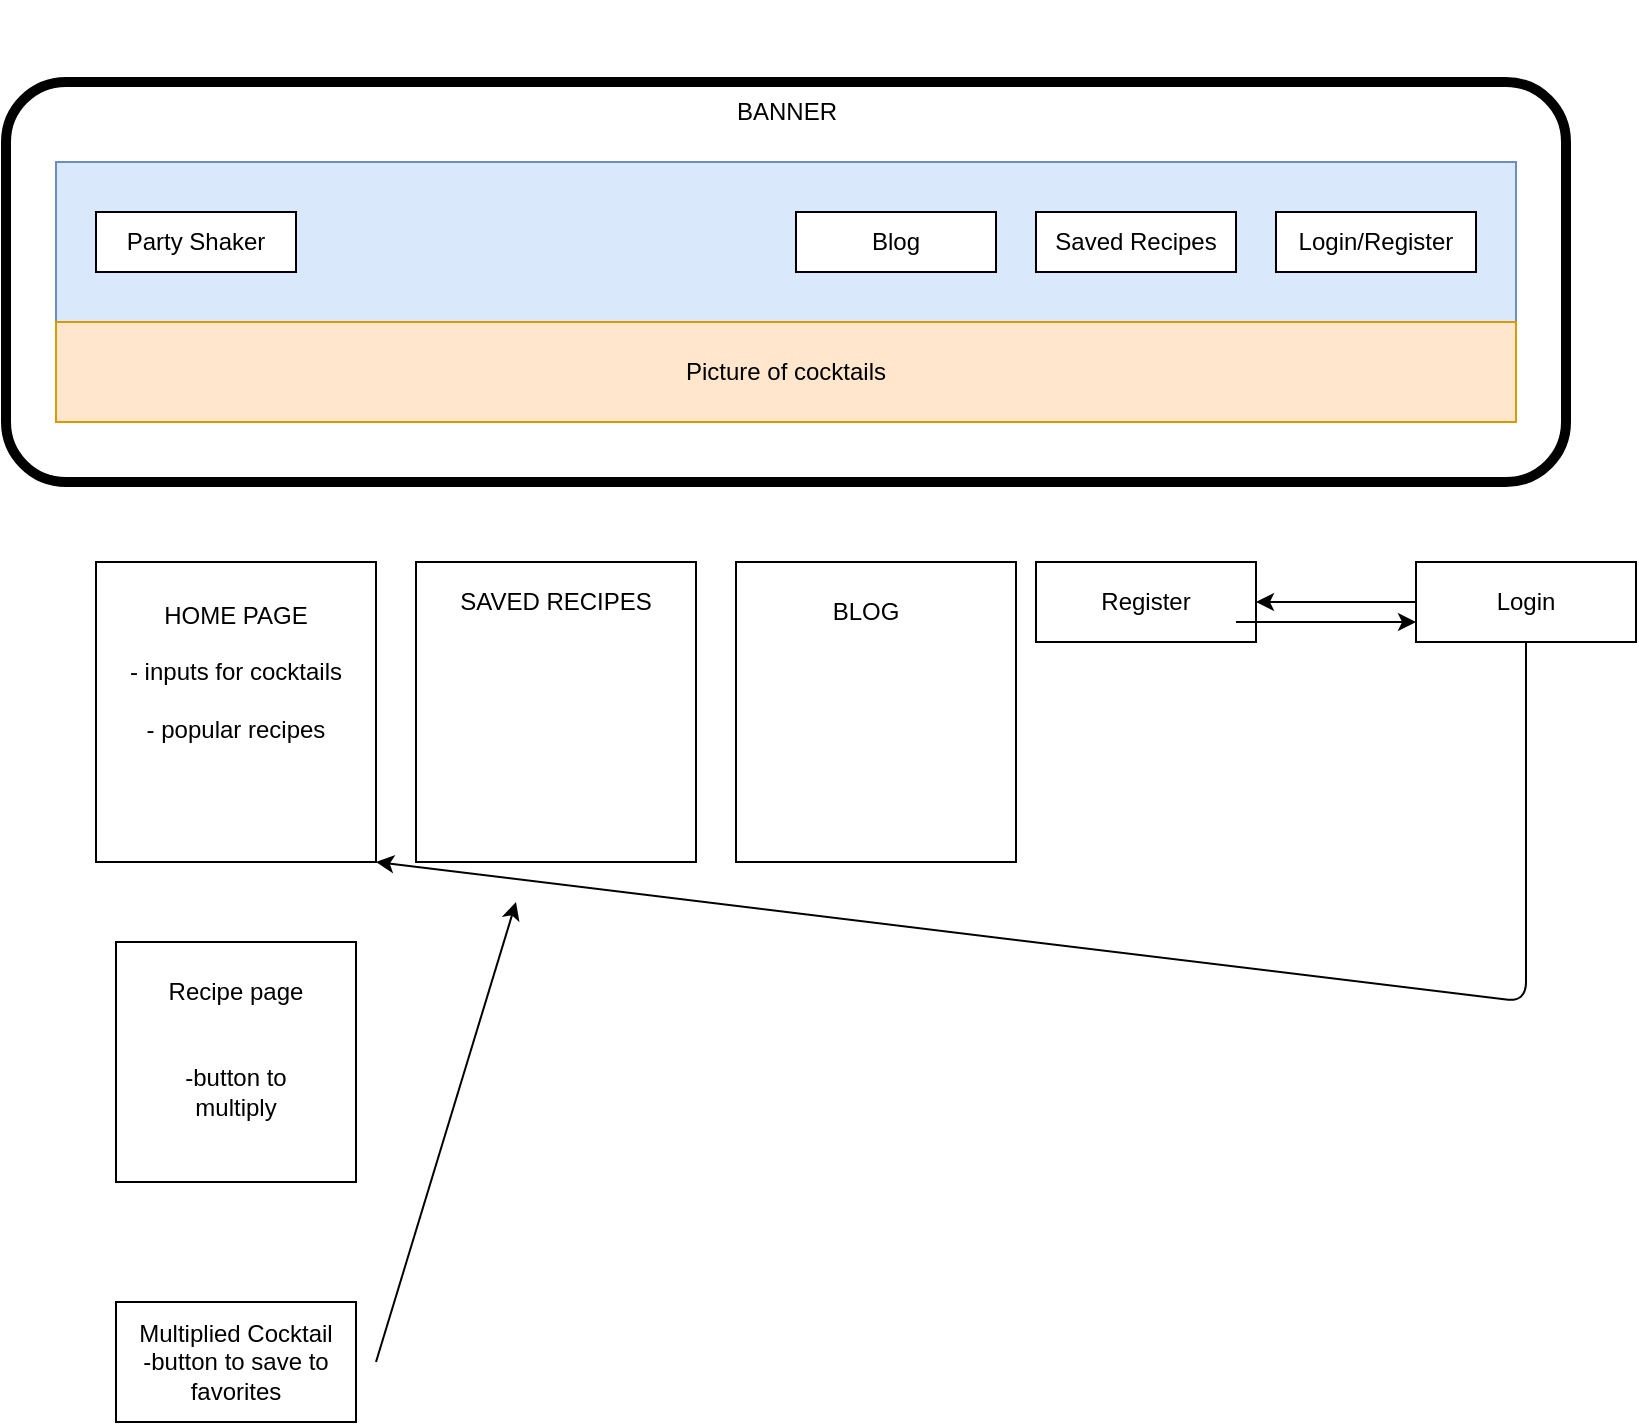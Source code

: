 <mxfile>
    <diagram id="slgZJussxsqLIpKF9aB0" name="Page-1">
        <mxGraphModel dx="1098" dy="2288" grid="1" gridSize="10" guides="1" tooltips="1" connect="1" arrows="1" fold="1" page="1" pageScale="1" pageWidth="850" pageHeight="1100" math="0" shadow="0">
            <root>
                <mxCell id="0"/>
                <mxCell id="1" parent="0"/>
                <mxCell id="19" value="&lt;p style=&quot;line-height: 120%;&quot;&gt;&lt;br&gt;&lt;/p&gt;" style="rounded=1;whiteSpace=wrap;html=1;labelPosition=center;verticalLabelPosition=top;align=center;verticalAlign=bottom;shadow=0;glass=0;strokeWidth=5;" vertex="1" parent="1">
                    <mxGeometry x="25" y="20" width="780" height="200" as="geometry"/>
                </mxCell>
                <mxCell id="2" value="" style="rounded=0;whiteSpace=wrap;html=1;fillColor=#dae8fc;strokeColor=#6c8ebf;" parent="1" vertex="1">
                    <mxGeometry x="50" y="60" width="730" height="80" as="geometry"/>
                </mxCell>
                <mxCell id="3" value="" style="rounded=0;whiteSpace=wrap;html=1;" parent="1" vertex="1">
                    <mxGeometry x="70" y="260" width="140" height="150" as="geometry"/>
                </mxCell>
                <mxCell id="8" value="" style="edgeStyle=none;html=1;entryX=1;entryY=1;entryDx=0;entryDy=0;" edge="1" parent="1" source="4" target="3">
                    <mxGeometry relative="1" as="geometry">
                        <mxPoint x="220" y="410" as="targetPoint"/>
                        <Array as="points">
                            <mxPoint x="785" y="480"/>
                        </Array>
                    </mxGeometry>
                </mxCell>
                <mxCell id="12" value="" style="edgeStyle=none;html=1;" edge="1" parent="1" source="4" target="11">
                    <mxGeometry relative="1" as="geometry"/>
                </mxCell>
                <mxCell id="4" value="Login&lt;br&gt;" style="rounded=0;whiteSpace=wrap;html=1;" vertex="1" parent="1">
                    <mxGeometry x="730" y="260" width="110" height="40" as="geometry"/>
                </mxCell>
                <mxCell id="5" value="Party Shaker" style="rounded=0;whiteSpace=wrap;html=1;" vertex="1" parent="1">
                    <mxGeometry x="70" y="85" width="100" height="30" as="geometry"/>
                </mxCell>
                <mxCell id="6" value="Login/Register" style="rounded=0;whiteSpace=wrap;html=1;" vertex="1" parent="1">
                    <mxGeometry x="660" y="85" width="100" height="30" as="geometry"/>
                </mxCell>
                <mxCell id="11" value="Register" style="rounded=0;whiteSpace=wrap;html=1;" vertex="1" parent="1">
                    <mxGeometry x="540" y="260" width="110" height="40" as="geometry"/>
                </mxCell>
                <mxCell id="13" value="" style="edgeStyle=none;html=1;" edge="1" parent="1">
                    <mxGeometry relative="1" as="geometry">
                        <mxPoint x="640" y="290" as="sourcePoint"/>
                        <mxPoint x="730" y="290" as="targetPoint"/>
                    </mxGeometry>
                </mxCell>
                <mxCell id="14" value="Saved Recipes" style="rounded=0;whiteSpace=wrap;html=1;" vertex="1" parent="1">
                    <mxGeometry x="540" y="85" width="100" height="30" as="geometry"/>
                </mxCell>
                <mxCell id="15" value="Blog" style="rounded=0;whiteSpace=wrap;html=1;" vertex="1" parent="1">
                    <mxGeometry x="420" y="85" width="100" height="30" as="geometry"/>
                </mxCell>
                <mxCell id="17" value="Picture of cocktails" style="rounded=0;whiteSpace=wrap;html=1;fillColor=#ffe6cc;strokeColor=#d79b00;" vertex="1" parent="1">
                    <mxGeometry x="50" y="140" width="730" height="50" as="geometry"/>
                </mxCell>
                <mxCell id="21" value="BANNER" style="text;html=1;align=center;verticalAlign=middle;resizable=0;points=[];autosize=1;strokeColor=none;fillColor=none;" vertex="1" parent="1">
                    <mxGeometry x="380" y="20" width="70" height="30" as="geometry"/>
                </mxCell>
                <mxCell id="22" value="HOME PAGE&lt;br&gt;&lt;br&gt;- inputs for cocktails&lt;br&gt;&lt;br&gt;- popular recipes" style="text;html=1;strokeColor=none;fillColor=none;align=center;verticalAlign=middle;whiteSpace=wrap;rounded=0;shadow=0;glass=0;strokeWidth=5;" vertex="1" parent="1">
                    <mxGeometry x="80" y="300" width="120" height="30" as="geometry"/>
                </mxCell>
                <mxCell id="23" value="" style="rounded=0;whiteSpace=wrap;html=1;shadow=0;glass=0;strokeWidth=1;" vertex="1" parent="1">
                    <mxGeometry x="80" y="450" width="120" height="120" as="geometry"/>
                </mxCell>
                <mxCell id="24" value="Recipe page" style="text;html=1;strokeColor=none;fillColor=none;align=center;verticalAlign=middle;whiteSpace=wrap;rounded=0;shadow=0;glass=0;strokeWidth=1;" vertex="1" parent="1">
                    <mxGeometry x="80" y="460" width="120" height="30" as="geometry"/>
                </mxCell>
                <mxCell id="25" value="-button to multiply" style="text;html=1;strokeColor=none;fillColor=none;align=center;verticalAlign=middle;whiteSpace=wrap;rounded=0;shadow=0;glass=0;strokeWidth=1;" vertex="1" parent="1">
                    <mxGeometry x="110" y="510" width="60" height="30" as="geometry"/>
                </mxCell>
                <mxCell id="26" value="Multiplied Cocktail&lt;br&gt;-button to save to favorites" style="rounded=0;whiteSpace=wrap;html=1;shadow=0;glass=0;strokeWidth=1;" vertex="1" parent="1">
                    <mxGeometry x="80" y="630" width="120" height="60" as="geometry"/>
                </mxCell>
                <mxCell id="27" value="" style="rounded=0;whiteSpace=wrap;html=1;" vertex="1" parent="1">
                    <mxGeometry x="230" y="260" width="140" height="150" as="geometry"/>
                </mxCell>
                <mxCell id="28" value="SAVED RECIPES" style="text;html=1;strokeColor=none;fillColor=none;align=center;verticalAlign=middle;whiteSpace=wrap;rounded=0;shadow=0;glass=0;strokeWidth=1;" vertex="1" parent="1">
                    <mxGeometry x="230" y="265" width="140" height="30" as="geometry"/>
                </mxCell>
                <mxCell id="29" value="" style="rounded=0;whiteSpace=wrap;html=1;" vertex="1" parent="1">
                    <mxGeometry x="390" y="260" width="140" height="150" as="geometry"/>
                </mxCell>
                <mxCell id="30" value="BLOG" style="text;html=1;strokeColor=none;fillColor=none;align=center;verticalAlign=middle;whiteSpace=wrap;rounded=0;shadow=0;glass=0;strokeWidth=1;" vertex="1" parent="1">
                    <mxGeometry x="425" y="270" width="60" height="30" as="geometry"/>
                </mxCell>
                <mxCell id="31" value="" style="endArrow=classic;html=1;" edge="1" parent="1">
                    <mxGeometry width="50" height="50" relative="1" as="geometry">
                        <mxPoint x="210" y="660" as="sourcePoint"/>
                        <mxPoint x="280" y="430" as="targetPoint"/>
                    </mxGeometry>
                </mxCell>
            </root>
        </mxGraphModel>
    </diagram>
</mxfile>